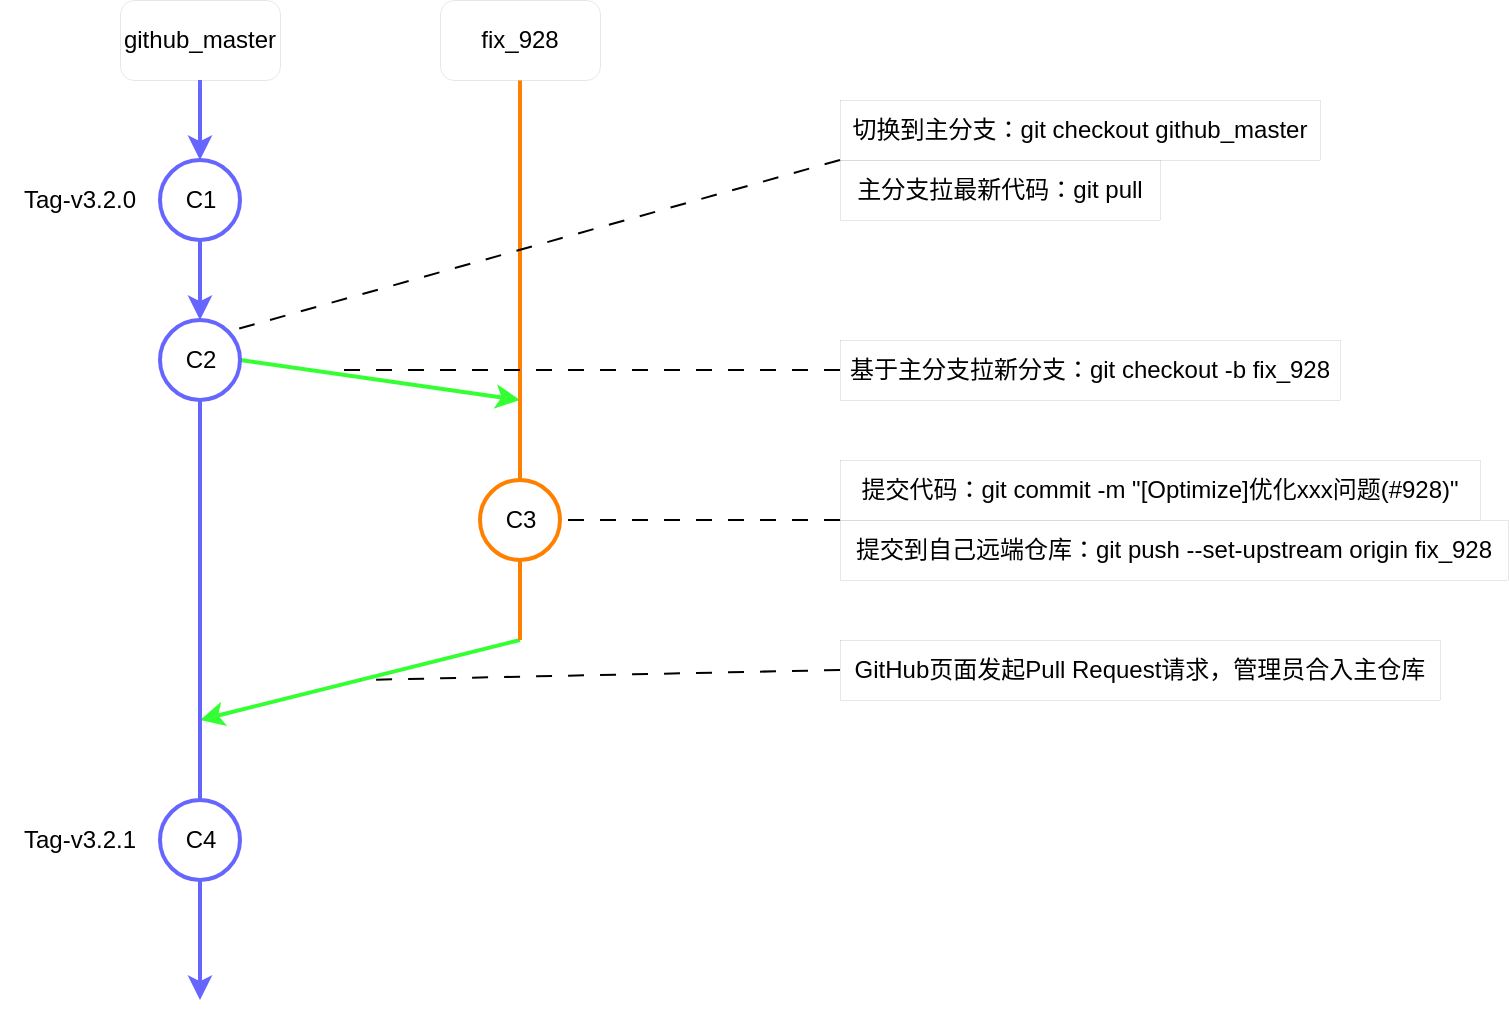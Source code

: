 <mxfile>
    <diagram id="vxzhwhZdNVAY19FZ4dgb" name="Page-1">
        <mxGraphModel dx="1194" dy="733" grid="0" gridSize="10" guides="1" tooltips="1" connect="1" arrows="1" fold="1" page="1" pageScale="1" pageWidth="1169" pageHeight="827" math="0" shadow="0">
            <root>
                <mxCell id="0"/>
                <mxCell id="1" parent="0"/>
                <mxCell id="4" style="edgeStyle=none;html=1;exitX=0.5;exitY=1;exitDx=0;exitDy=0;startArrow=none;strokeWidth=2;strokeColor=#6666FF;" edge="1" parent="1" source="16">
                    <mxGeometry relative="1" as="geometry">
                        <mxPoint x="200" y="540" as="targetPoint"/>
                    </mxGeometry>
                </mxCell>
                <mxCell id="7" style="edgeStyle=none;html=1;exitX=1;exitY=0.5;exitDx=0;exitDy=0;exitPerimeter=0;strokeColor=#33FF33;strokeWidth=2;" edge="1" parent="1" source="2">
                    <mxGeometry relative="1" as="geometry">
                        <mxPoint x="360" y="240" as="targetPoint"/>
                    </mxGeometry>
                </mxCell>
                <mxCell id="5" style="edgeStyle=none;html=1;startArrow=none;strokeColor=#33FF33;strokeWidth=2;" edge="1" parent="1">
                    <mxGeometry relative="1" as="geometry">
                        <mxPoint x="200" y="400" as="targetPoint"/>
                        <mxPoint x="360" y="360" as="sourcePoint"/>
                    </mxGeometry>
                </mxCell>
                <mxCell id="3" value="C3" style="verticalLabelPosition=middle;verticalAlign=middle;html=1;shape=mxgraph.flowchart.on-page_reference;labelPosition=center;align=center;strokeColor=#FF8000;strokeWidth=2;" vertex="1" parent="1">
                    <mxGeometry x="340" y="280" width="40" height="40" as="geometry"/>
                </mxCell>
                <mxCell id="18" style="edgeStyle=none;html=1;entryX=0.5;entryY=0;entryDx=0;entryDy=0;entryPerimeter=0;endArrow=none;endFill=0;strokeColor=#FF8000;strokeWidth=2;" edge="1" parent="1" source="8" target="3">
                    <mxGeometry relative="1" as="geometry"/>
                </mxCell>
                <mxCell id="8" value="fix_928" style="rounded=1;whiteSpace=wrap;html=1;absoluteArcSize=1;arcSize=14;strokeWidth=0;" vertex="1" parent="1">
                    <mxGeometry x="320" y="40" width="80" height="40" as="geometry"/>
                </mxCell>
                <mxCell id="9" value="github_master" style="rounded=1;whiteSpace=wrap;html=1;absoluteArcSize=1;arcSize=14;strokeWidth=0;" vertex="1" parent="1">
                    <mxGeometry x="160" y="40" width="80" height="40" as="geometry"/>
                </mxCell>
                <mxCell id="10" value="" style="edgeStyle=none;html=1;exitX=0.5;exitY=1;exitDx=0;exitDy=0;endArrow=classic;startArrow=none;endFill=1;strokeWidth=2;strokeColor=#6666FF;" edge="1" parent="1" source="11" target="2">
                    <mxGeometry relative="1" as="geometry">
                        <mxPoint x="200" y="640" as="targetPoint"/>
                        <mxPoint x="200" y="80" as="sourcePoint"/>
                    </mxGeometry>
                </mxCell>
                <mxCell id="2" value="C2" style="verticalLabelPosition=middle;verticalAlign=middle;html=1;shape=mxgraph.flowchart.on-page_reference;labelPosition=center;align=center;strokeColor=#6666FF;strokeWidth=2;" vertex="1" parent="1">
                    <mxGeometry x="180" y="200" width="40" height="40" as="geometry"/>
                </mxCell>
                <mxCell id="12" value="" style="edgeStyle=none;html=1;exitX=0.5;exitY=1;exitDx=0;exitDy=0;endArrow=classic;endFill=1;strokeWidth=2;strokeColor=#6666FF;" edge="1" parent="1" source="9" target="11">
                    <mxGeometry relative="1" as="geometry">
                        <mxPoint x="200" y="200" as="targetPoint"/>
                        <mxPoint x="200" y="80" as="sourcePoint"/>
                    </mxGeometry>
                </mxCell>
                <mxCell id="11" value="C1" style="verticalLabelPosition=middle;verticalAlign=middle;html=1;shape=mxgraph.flowchart.on-page_reference;labelPosition=center;align=center;strokeColor=#6666FF;strokeWidth=2;" vertex="1" parent="1">
                    <mxGeometry x="180" y="120" width="40" height="40" as="geometry"/>
                </mxCell>
                <mxCell id="23" style="edgeStyle=none;html=1;exitX=0.5;exitY=1;exitDx=0;exitDy=0;exitPerimeter=0;endArrow=none;endFill=0;strokeColor=#FF8000;strokeWidth=2;" edge="1" parent="1" source="3">
                    <mxGeometry relative="1" as="geometry">
                        <mxPoint x="360" y="360" as="targetPoint"/>
                        <mxPoint x="360" y="400" as="sourcePoint"/>
                    </mxGeometry>
                </mxCell>
                <mxCell id="17" value="" style="edgeStyle=none;html=1;exitX=0.5;exitY=1;exitDx=0;exitDy=0;startArrow=none;endArrow=none;strokeWidth=2;strokeColor=#6666FF;" edge="1" parent="1" source="2" target="16">
                    <mxGeometry relative="1" as="geometry">
                        <mxPoint x="200" y="640" as="targetPoint"/>
                        <mxPoint x="200" y="240" as="sourcePoint"/>
                    </mxGeometry>
                </mxCell>
                <mxCell id="16" value="C4" style="verticalLabelPosition=middle;verticalAlign=middle;html=1;shape=mxgraph.flowchart.on-page_reference;labelPosition=center;align=center;strokeColor=#6666FF;strokeWidth=2;" vertex="1" parent="1">
                    <mxGeometry x="180" y="440" width="40" height="40" as="geometry"/>
                </mxCell>
                <mxCell id="22" value="Tag-v3.2.0" style="rounded=0;whiteSpace=wrap;html=1;absoluteArcSize=1;arcSize=14;strokeWidth=0;fillColor=none;strokeColor=none;" vertex="1" parent="1">
                    <mxGeometry x="100" y="120" width="80" height="40" as="geometry"/>
                </mxCell>
                <mxCell id="24" value="Tag-v3.2.1" style="rounded=0;whiteSpace=wrap;html=1;absoluteArcSize=1;arcSize=14;strokeWidth=0;fillColor=none;strokeColor=none;" vertex="1" parent="1">
                    <mxGeometry x="100" y="440" width="80" height="40" as="geometry"/>
                </mxCell>
                <mxCell id="27" value="切换到主分支：git checkout github_master" style="rounded=0;whiteSpace=wrap;html=1;absoluteArcSize=1;arcSize=14;strokeWidth=0;labelPosition=center;verticalLabelPosition=middle;align=center;verticalAlign=middle;" vertex="1" parent="1">
                    <mxGeometry x="520" y="90" width="240" height="30" as="geometry"/>
                </mxCell>
                <mxCell id="34" style="edgeStyle=none;html=1;exitX=0;exitY=0;exitDx=0;exitDy=0;entryX=0.855;entryY=0.145;entryDx=0;entryDy=0;entryPerimeter=0;dashed=1;dashPattern=8 8;fontSize=18;endArrow=none;endFill=0;" edge="1" parent="1" source="28" target="2">
                    <mxGeometry relative="1" as="geometry"/>
                </mxCell>
                <mxCell id="28" value="主分支拉最新代码：git pull" style="rounded=0;whiteSpace=wrap;html=1;absoluteArcSize=1;arcSize=14;strokeWidth=0;labelPosition=center;verticalLabelPosition=middle;align=center;verticalAlign=middle;" vertex="1" parent="1">
                    <mxGeometry x="520" y="120" width="160" height="30" as="geometry"/>
                </mxCell>
                <mxCell id="35" style="edgeStyle=none;html=1;exitX=0;exitY=0.5;exitDx=0;exitDy=0;dashed=1;dashPattern=8 8;fontSize=18;endArrow=none;endFill=0;" edge="1" parent="1" source="29">
                    <mxGeometry relative="1" as="geometry">
                        <mxPoint x="270" y="225" as="targetPoint"/>
                    </mxGeometry>
                </mxCell>
                <mxCell id="29" value="基于主分支拉新分支：git checkout -b fix_928" style="rounded=0;whiteSpace=wrap;html=1;absoluteArcSize=1;arcSize=14;strokeWidth=0;labelPosition=center;verticalLabelPosition=middle;align=center;verticalAlign=middle;" vertex="1" parent="1">
                    <mxGeometry x="520" y="210" width="250" height="30" as="geometry"/>
                </mxCell>
                <mxCell id="37" style="edgeStyle=none;html=1;exitX=0;exitY=1;exitDx=0;exitDy=0;entryX=1;entryY=0.5;entryDx=0;entryDy=0;entryPerimeter=0;dashed=1;dashPattern=8 8;fontSize=18;endArrow=none;endFill=0;" edge="1" parent="1" source="30" target="3">
                    <mxGeometry relative="1" as="geometry"/>
                </mxCell>
                <mxCell id="30" value="提交代码：git commit -m &quot;[Optimize]优化xxx问题(#928)&quot;" style="rounded=0;whiteSpace=wrap;html=1;absoluteArcSize=1;arcSize=14;strokeWidth=0;labelPosition=center;verticalLabelPosition=middle;align=center;verticalAlign=middle;" vertex="1" parent="1">
                    <mxGeometry x="520" y="270" width="320" height="30" as="geometry"/>
                </mxCell>
                <mxCell id="31" value="提交到自己远端仓库：git push --set-upstream origin fix_928" style="rounded=0;whiteSpace=wrap;html=1;absoluteArcSize=1;arcSize=14;strokeWidth=0;labelPosition=center;verticalLabelPosition=middle;align=center;verticalAlign=middle;" vertex="1" parent="1">
                    <mxGeometry x="520" y="300" width="334" height="30" as="geometry"/>
                </mxCell>
                <mxCell id="38" style="edgeStyle=none;html=1;exitX=0;exitY=0.5;exitDx=0;exitDy=0;dashed=1;dashPattern=8 8;fontSize=18;endArrow=none;endFill=0;" edge="1" parent="1" source="32">
                    <mxGeometry relative="1" as="geometry">
                        <mxPoint x="280" y="380" as="targetPoint"/>
                    </mxGeometry>
                </mxCell>
                <mxCell id="32" value="GitHub页面发起Pull Request请求，管理员合入主仓库" style="rounded=0;whiteSpace=wrap;html=1;absoluteArcSize=1;arcSize=14;strokeWidth=0;labelPosition=center;verticalLabelPosition=middle;align=center;verticalAlign=middle;" vertex="1" parent="1">
                    <mxGeometry x="520" y="360" width="300" height="30" as="geometry"/>
                </mxCell>
            </root>
        </mxGraphModel>
    </diagram>
</mxfile>